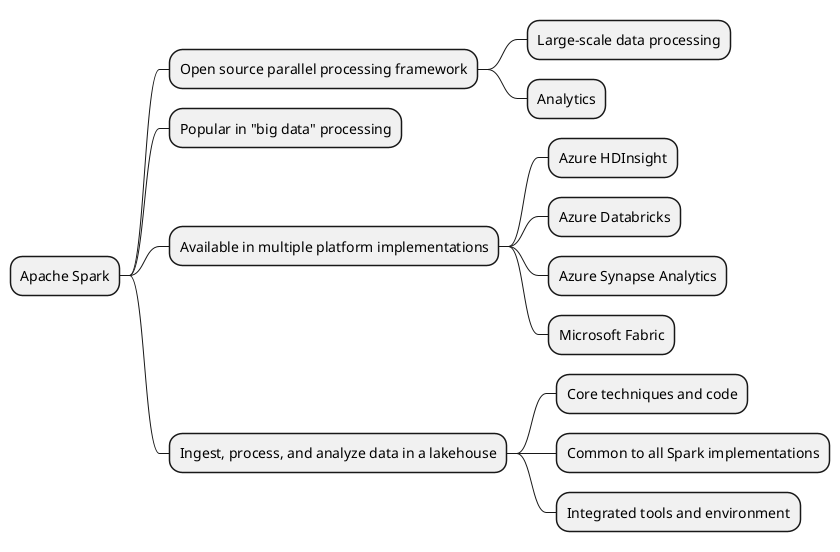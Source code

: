 @startmindmap
* Apache Spark
** Open source parallel processing framework
*** Large-scale data processing
*** Analytics
** Popular in "big data" processing
** Available in multiple platform implementations
*** Azure HDInsight
*** Azure Databricks
*** Azure Synapse Analytics
*** Microsoft Fabric
** Ingest, process, and analyze data in a lakehouse
*** Core techniques and code
*** Common to all Spark implementations
*** Integrated tools and environment
@endmindmap